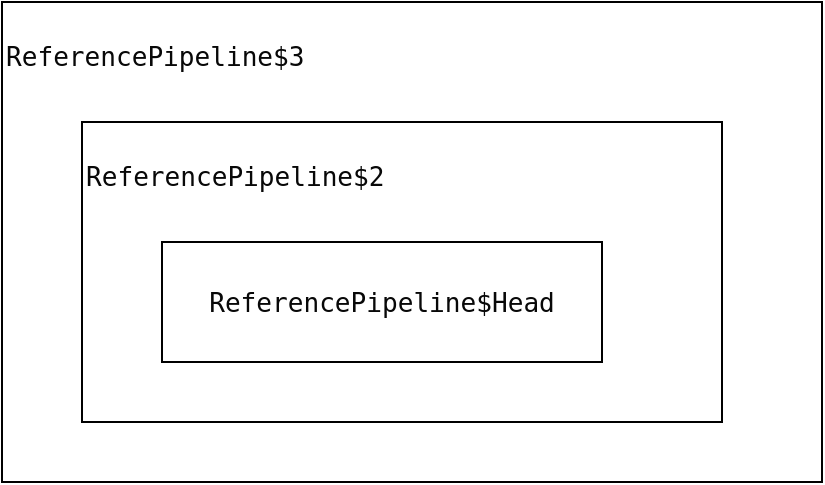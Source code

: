 <mxfile version="20.8.4" type="github">
  <diagram id="JkENvz6R2ifg-v7KEfRL" name="第 1 页">
    <mxGraphModel dx="955" dy="640" grid="1" gridSize="10" guides="1" tooltips="1" connect="1" arrows="1" fold="1" page="1" pageScale="1" pageWidth="827" pageHeight="1169" math="0" shadow="0">
      <root>
        <mxCell id="0" />
        <mxCell id="1" parent="0" />
        <mxCell id="rY7rzliSSlZZRG-05GVp-6" value="&lt;div style=&quot;background-color:#ffffff;color:#080808;font-family:&#39;JetBrains Mono&#39;,monospace;font-size:9.8pt;&quot;&gt;&lt;pre&gt;ReferencePipeline$3&lt;/pre&gt;&lt;/div&gt;" style="rounded=0;whiteSpace=wrap;html=1;fillColor=none;align=left;verticalAlign=top;horizontal=1;labelPosition=center;verticalLabelPosition=middle;" vertex="1" parent="1">
          <mxGeometry x="130" y="80" width="410" height="240" as="geometry" />
        </mxCell>
        <mxCell id="rY7rzliSSlZZRG-05GVp-5" value="&lt;div style=&quot;background-color:#ffffff;color:#080808;font-family:&#39;JetBrains Mono&#39;,monospace;font-size:9.8pt;&quot;&gt;&lt;pre&gt;ReferencePipeline$2&lt;/pre&gt;&lt;/div&gt;" style="rounded=0;whiteSpace=wrap;html=1;fillColor=none;align=left;verticalAlign=top;horizontal=1;labelPosition=center;verticalLabelPosition=middle;" vertex="1" parent="1">
          <mxGeometry x="170" y="140" width="320" height="150" as="geometry" />
        </mxCell>
        <mxCell id="rY7rzliSSlZZRG-05GVp-2" value="&lt;div style=&quot;background-color:#ffffff;color:#080808;font-family:&#39;JetBrains Mono&#39;,monospace;font-size:9.8pt;&quot;&gt;&lt;pre&gt;ReferencePipeline$Head&lt;/pre&gt;&lt;/div&gt;" style="rounded=0;whiteSpace=wrap;html=1;fillColor=none;" vertex="1" parent="1">
          <mxGeometry x="210" y="200" width="220" height="60" as="geometry" />
        </mxCell>
      </root>
    </mxGraphModel>
  </diagram>
</mxfile>
